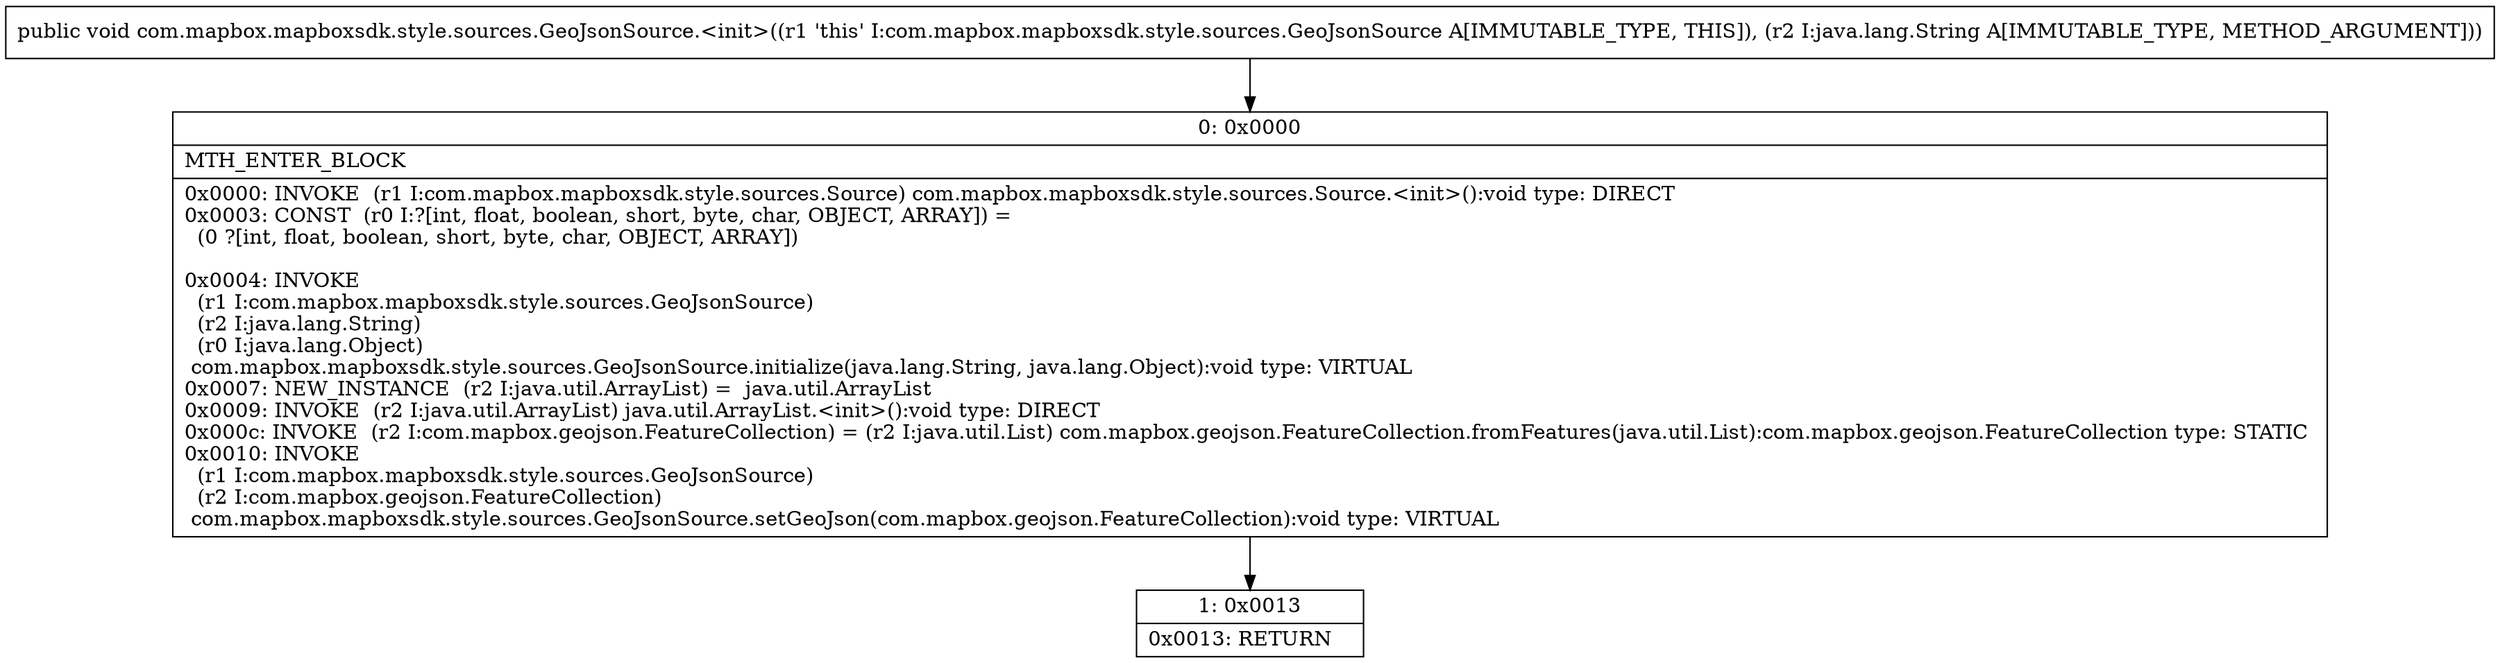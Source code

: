 digraph "CFG forcom.mapbox.mapboxsdk.style.sources.GeoJsonSource.\<init\>(Ljava\/lang\/String;)V" {
Node_0 [shape=record,label="{0\:\ 0x0000|MTH_ENTER_BLOCK\l|0x0000: INVOKE  (r1 I:com.mapbox.mapboxsdk.style.sources.Source) com.mapbox.mapboxsdk.style.sources.Source.\<init\>():void type: DIRECT \l0x0003: CONST  (r0 I:?[int, float, boolean, short, byte, char, OBJECT, ARRAY]) = \l  (0 ?[int, float, boolean, short, byte, char, OBJECT, ARRAY])\l \l0x0004: INVOKE  \l  (r1 I:com.mapbox.mapboxsdk.style.sources.GeoJsonSource)\l  (r2 I:java.lang.String)\l  (r0 I:java.lang.Object)\l com.mapbox.mapboxsdk.style.sources.GeoJsonSource.initialize(java.lang.String, java.lang.Object):void type: VIRTUAL \l0x0007: NEW_INSTANCE  (r2 I:java.util.ArrayList) =  java.util.ArrayList \l0x0009: INVOKE  (r2 I:java.util.ArrayList) java.util.ArrayList.\<init\>():void type: DIRECT \l0x000c: INVOKE  (r2 I:com.mapbox.geojson.FeatureCollection) = (r2 I:java.util.List) com.mapbox.geojson.FeatureCollection.fromFeatures(java.util.List):com.mapbox.geojson.FeatureCollection type: STATIC \l0x0010: INVOKE  \l  (r1 I:com.mapbox.mapboxsdk.style.sources.GeoJsonSource)\l  (r2 I:com.mapbox.geojson.FeatureCollection)\l com.mapbox.mapboxsdk.style.sources.GeoJsonSource.setGeoJson(com.mapbox.geojson.FeatureCollection):void type: VIRTUAL \l}"];
Node_1 [shape=record,label="{1\:\ 0x0013|0x0013: RETURN   \l}"];
MethodNode[shape=record,label="{public void com.mapbox.mapboxsdk.style.sources.GeoJsonSource.\<init\>((r1 'this' I:com.mapbox.mapboxsdk.style.sources.GeoJsonSource A[IMMUTABLE_TYPE, THIS]), (r2 I:java.lang.String A[IMMUTABLE_TYPE, METHOD_ARGUMENT])) }"];
MethodNode -> Node_0;
Node_0 -> Node_1;
}

